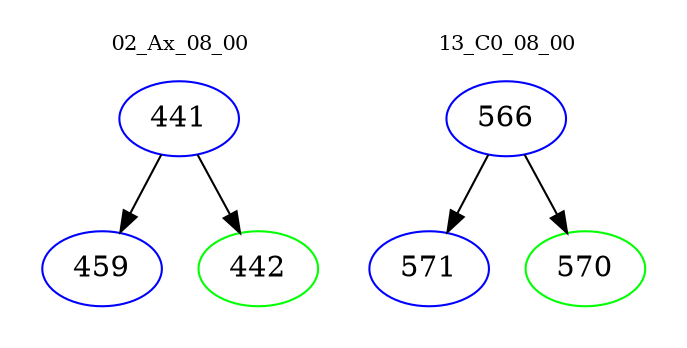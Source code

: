 digraph{
subgraph cluster_0 {
color = white
label = "02_Ax_08_00";
fontsize=10;
T0_441 [label="441", color="blue"]
T0_441 -> T0_459 [color="black"]
T0_459 [label="459", color="blue"]
T0_441 -> T0_442 [color="black"]
T0_442 [label="442", color="green"]
}
subgraph cluster_1 {
color = white
label = "13_C0_08_00";
fontsize=10;
T1_566 [label="566", color="blue"]
T1_566 -> T1_571 [color="black"]
T1_571 [label="571", color="blue"]
T1_566 -> T1_570 [color="black"]
T1_570 [label="570", color="green"]
}
}
